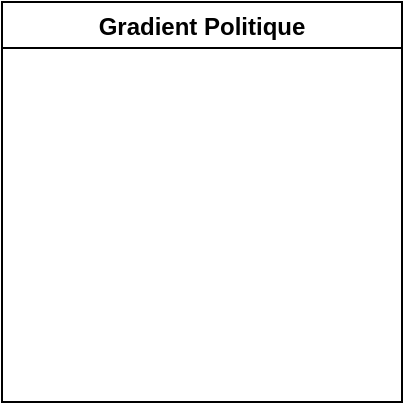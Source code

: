 <mxfile version="18.0.3" type="github">
  <diagram id="FyPDJPmiPHOlOLoCK2G6" name="Page-1">
    <mxGraphModel dx="1350" dy="793" grid="1" gridSize="10" guides="1" tooltips="1" connect="1" arrows="1" fold="1" page="1" pageScale="1" pageWidth="850" pageHeight="1100" math="0" shadow="0">
      <root>
        <mxCell id="0" />
        <mxCell id="1" parent="0" />
        <mxCell id="PXpBdGyG6cb2sy5iVPC4-2" value="Gradient Politique" style="swimlane;" vertex="1" parent="1">
          <mxGeometry x="120" y="100" width="200" height="200" as="geometry" />
        </mxCell>
      </root>
    </mxGraphModel>
  </diagram>
</mxfile>
